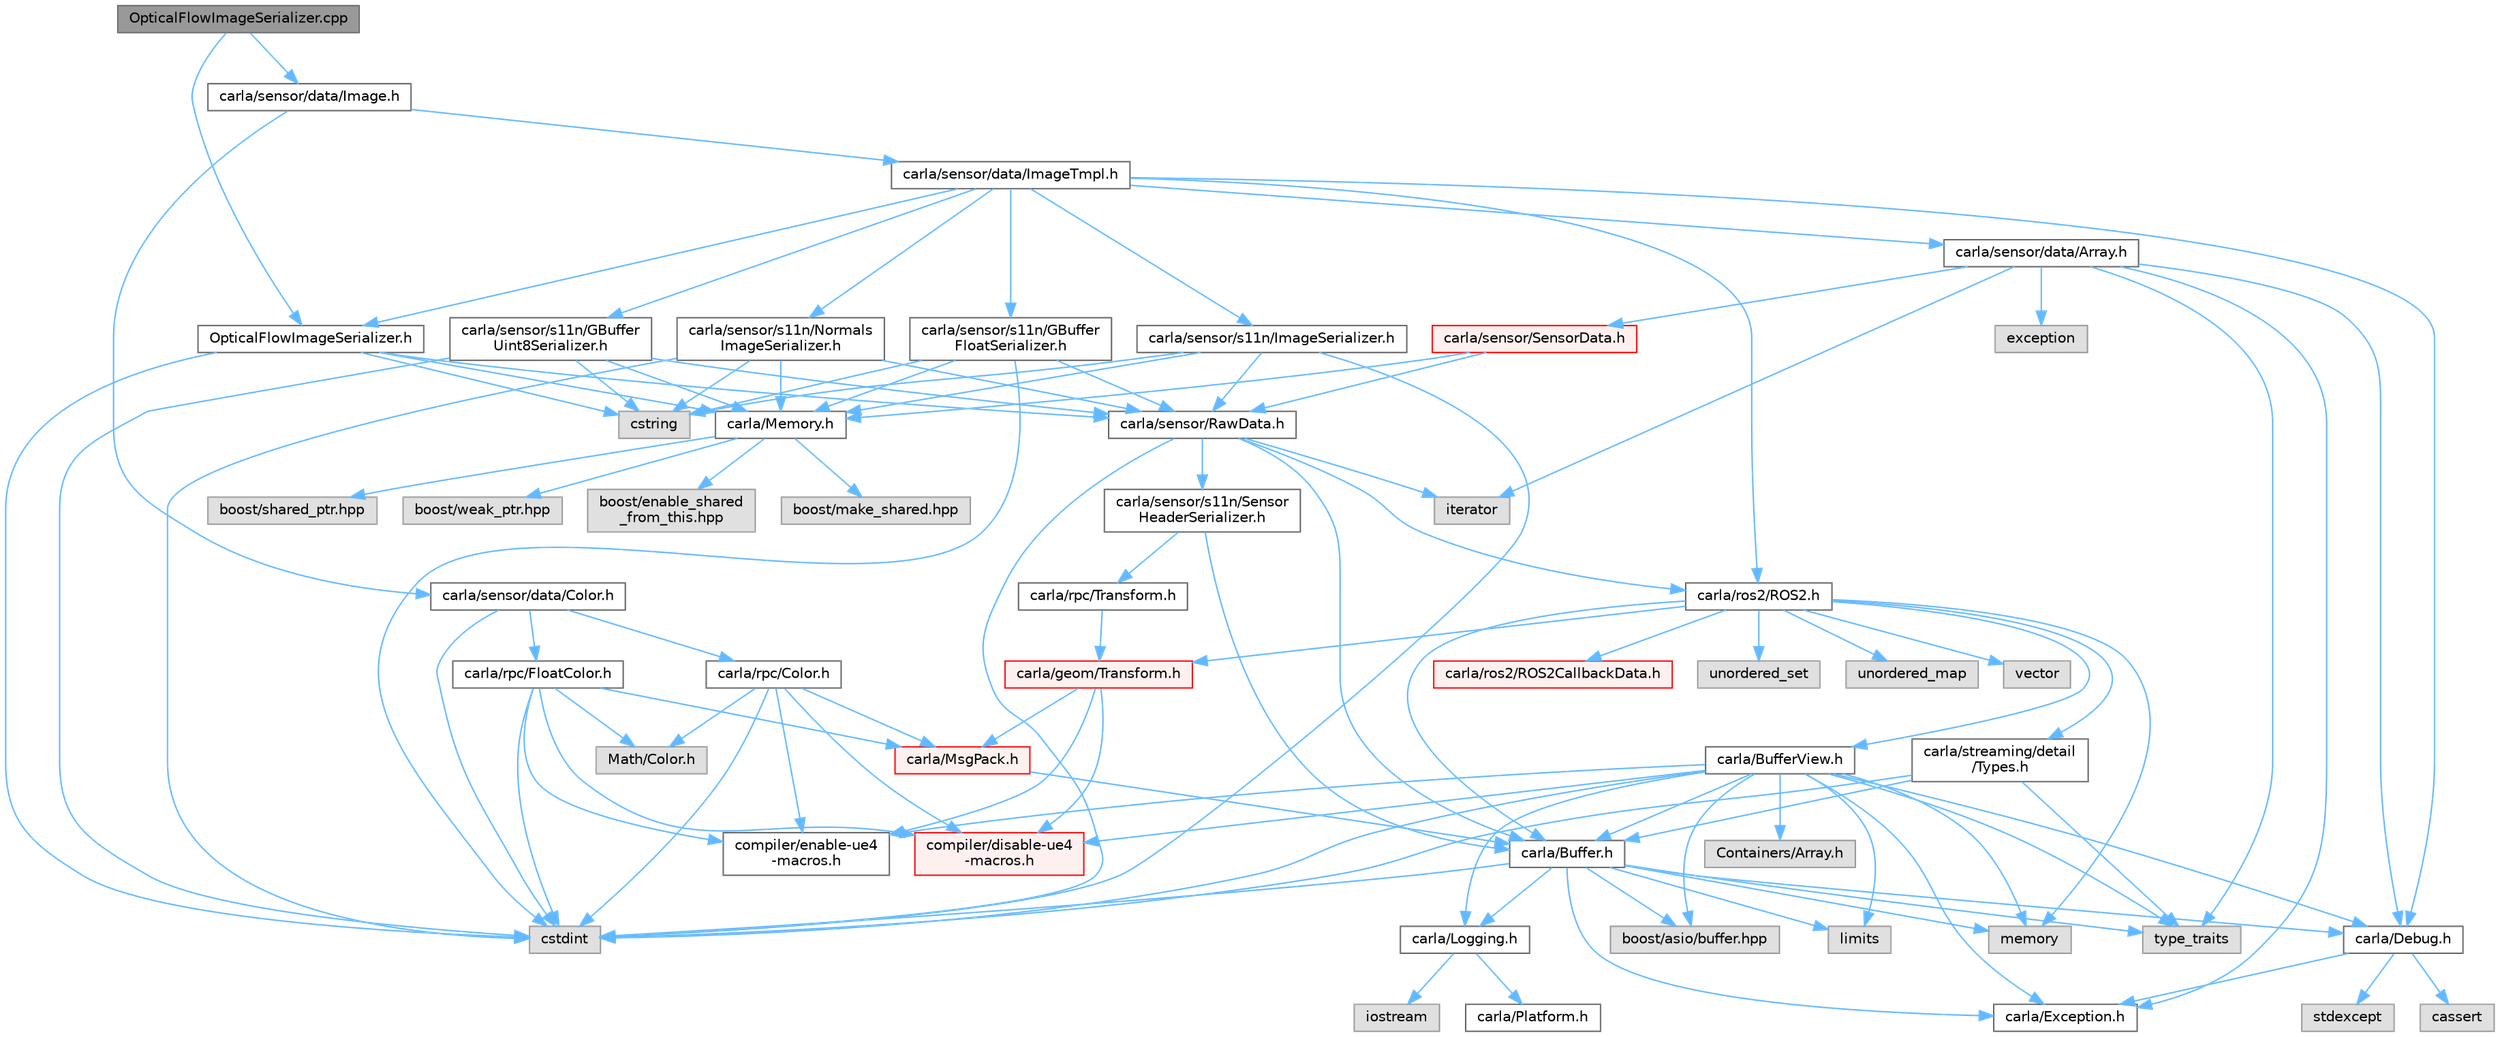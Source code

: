 digraph "OpticalFlowImageSerializer.cpp"
{
 // INTERACTIVE_SVG=YES
 // LATEX_PDF_SIZE
  bgcolor="transparent";
  edge [fontname=Helvetica,fontsize=10,labelfontname=Helvetica,labelfontsize=10];
  node [fontname=Helvetica,fontsize=10,shape=box,height=0.2,width=0.4];
  Node1 [id="Node000001",label="OpticalFlowImageSerializer.cpp",height=0.2,width=0.4,color="gray40", fillcolor="grey60", style="filled", fontcolor="black",tooltip=" "];
  Node1 -> Node2 [id="edge1_Node000001_Node000002",color="steelblue1",style="solid",tooltip=" "];
  Node2 [id="Node000002",label="OpticalFlowImageSerializer.h",height=0.2,width=0.4,color="grey40", fillcolor="white", style="filled",URL="$dd/d8a/OpticalFlowImageSerializer_8h.html",tooltip=" "];
  Node2 -> Node3 [id="edge2_Node000002_Node000003",color="steelblue1",style="solid",tooltip=" "];
  Node3 [id="Node000003",label="carla/Memory.h",height=0.2,width=0.4,color="grey40", fillcolor="white", style="filled",URL="$de/d5c/Memory_8h.html",tooltip=" "];
  Node3 -> Node4 [id="edge3_Node000003_Node000004",color="steelblue1",style="solid",tooltip=" "];
  Node4 [id="Node000004",label="boost/enable_shared\l_from_this.hpp",height=0.2,width=0.4,color="grey60", fillcolor="#E0E0E0", style="filled",tooltip=" "];
  Node3 -> Node5 [id="edge4_Node000003_Node000005",color="steelblue1",style="solid",tooltip=" "];
  Node5 [id="Node000005",label="boost/make_shared.hpp",height=0.2,width=0.4,color="grey60", fillcolor="#E0E0E0", style="filled",tooltip=" "];
  Node3 -> Node6 [id="edge5_Node000003_Node000006",color="steelblue1",style="solid",tooltip=" "];
  Node6 [id="Node000006",label="boost/shared_ptr.hpp",height=0.2,width=0.4,color="grey60", fillcolor="#E0E0E0", style="filled",tooltip=" "];
  Node3 -> Node7 [id="edge6_Node000003_Node000007",color="steelblue1",style="solid",tooltip=" "];
  Node7 [id="Node000007",label="boost/weak_ptr.hpp",height=0.2,width=0.4,color="grey60", fillcolor="#E0E0E0", style="filled",tooltip=" "];
  Node2 -> Node8 [id="edge7_Node000002_Node000008",color="steelblue1",style="solid",tooltip=" "];
  Node8 [id="Node000008",label="carla/sensor/RawData.h",height=0.2,width=0.4,color="grey40", fillcolor="white", style="filled",URL="$dc/d62/RawData_8h.html",tooltip=" "];
  Node8 -> Node9 [id="edge8_Node000008_Node000009",color="steelblue1",style="solid",tooltip=" "];
  Node9 [id="Node000009",label="carla/Buffer.h",height=0.2,width=0.4,color="grey40", fillcolor="white", style="filled",URL="$d2/dda/carla_2Buffer_8h.html",tooltip=" "];
  Node9 -> Node10 [id="edge9_Node000009_Node000010",color="steelblue1",style="solid",tooltip=" "];
  Node10 [id="Node000010",label="carla/Debug.h",height=0.2,width=0.4,color="grey40", fillcolor="white", style="filled",URL="$d4/deb/Debug_8h.html",tooltip=" "];
  Node10 -> Node11 [id="edge10_Node000010_Node000011",color="steelblue1",style="solid",tooltip=" "];
  Node11 [id="Node000011",label="carla/Exception.h",height=0.2,width=0.4,color="grey40", fillcolor="white", style="filled",URL="$d8/d8a/Exception_8h.html",tooltip=" "];
  Node10 -> Node12 [id="edge11_Node000010_Node000012",color="steelblue1",style="solid",tooltip=" "];
  Node12 [id="Node000012",label="stdexcept",height=0.2,width=0.4,color="grey60", fillcolor="#E0E0E0", style="filled",tooltip=" "];
  Node10 -> Node13 [id="edge12_Node000010_Node000013",color="steelblue1",style="solid",tooltip=" "];
  Node13 [id="Node000013",label="cassert",height=0.2,width=0.4,color="grey60", fillcolor="#E0E0E0", style="filled",tooltip=" "];
  Node9 -> Node11 [id="edge13_Node000009_Node000011",color="steelblue1",style="solid",tooltip=" "];
  Node9 -> Node14 [id="edge14_Node000009_Node000014",color="steelblue1",style="solid",tooltip=" "];
  Node14 [id="Node000014",label="carla/Logging.h",height=0.2,width=0.4,color="grey40", fillcolor="white", style="filled",URL="$de/d87/Logging_8h.html",tooltip=" "];
  Node14 -> Node15 [id="edge15_Node000014_Node000015",color="steelblue1",style="solid",tooltip=" "];
  Node15 [id="Node000015",label="carla/Platform.h",height=0.2,width=0.4,color="grey40", fillcolor="white", style="filled",URL="$d9/dd0/Platform_8h.html",tooltip=" "];
  Node14 -> Node16 [id="edge16_Node000014_Node000016",color="steelblue1",style="solid",tooltip=" "];
  Node16 [id="Node000016",label="iostream",height=0.2,width=0.4,color="grey60", fillcolor="#E0E0E0", style="filled",tooltip=" "];
  Node9 -> Node17 [id="edge17_Node000009_Node000017",color="steelblue1",style="solid",tooltip=" "];
  Node17 [id="Node000017",label="boost/asio/buffer.hpp",height=0.2,width=0.4,color="grey60", fillcolor="#E0E0E0", style="filled",tooltip=" "];
  Node9 -> Node18 [id="edge18_Node000009_Node000018",color="steelblue1",style="solid",tooltip=" "];
  Node18 [id="Node000018",label="cstdint",height=0.2,width=0.4,color="grey60", fillcolor="#E0E0E0", style="filled",tooltip=" "];
  Node9 -> Node19 [id="edge19_Node000009_Node000019",color="steelblue1",style="solid",tooltip=" "];
  Node19 [id="Node000019",label="limits",height=0.2,width=0.4,color="grey60", fillcolor="#E0E0E0", style="filled",tooltip=" "];
  Node9 -> Node20 [id="edge20_Node000009_Node000020",color="steelblue1",style="solid",tooltip=" "];
  Node20 [id="Node000020",label="memory",height=0.2,width=0.4,color="grey60", fillcolor="#E0E0E0", style="filled",tooltip=" "];
  Node9 -> Node21 [id="edge21_Node000009_Node000021",color="steelblue1",style="solid",tooltip=" "];
  Node21 [id="Node000021",label="type_traits",height=0.2,width=0.4,color="grey60", fillcolor="#E0E0E0", style="filled",tooltip=" "];
  Node8 -> Node22 [id="edge22_Node000008_Node000022",color="steelblue1",style="solid",tooltip=" "];
  Node22 [id="Node000022",label="carla/sensor/s11n/Sensor\lHeaderSerializer.h",height=0.2,width=0.4,color="grey40", fillcolor="white", style="filled",URL="$dd/da9/SensorHeaderSerializer_8h.html",tooltip=" "];
  Node22 -> Node9 [id="edge23_Node000022_Node000009",color="steelblue1",style="solid",tooltip=" "];
  Node22 -> Node23 [id="edge24_Node000022_Node000023",color="steelblue1",style="solid",tooltip=" "];
  Node23 [id="Node000023",label="carla/rpc/Transform.h",height=0.2,width=0.4,color="grey40", fillcolor="white", style="filled",URL="$df/d36/rpc_2Transform_8h.html",tooltip=" "];
  Node23 -> Node24 [id="edge25_Node000023_Node000024",color="steelblue1",style="solid",tooltip=" "];
  Node24 [id="Node000024",label="carla/geom/Transform.h",height=0.2,width=0.4,color="red", fillcolor="#FFF0F0", style="filled",URL="$de/d17/geom_2Transform_8h.html",tooltip=" "];
  Node24 -> Node25 [id="edge26_Node000024_Node000025",color="steelblue1",style="solid",tooltip=" "];
  Node25 [id="Node000025",label="carla/MsgPack.h",height=0.2,width=0.4,color="red", fillcolor="#FFF0F0", style="filled",URL="$d9/d6f/MsgPack_8h.html",tooltip=" "];
  Node25 -> Node9 [id="edge27_Node000025_Node000009",color="steelblue1",style="solid",tooltip=" "];
  Node24 -> Node33 [id="edge28_Node000024_Node000033",color="steelblue1",style="solid",tooltip=" "];
  Node33 [id="Node000033",label="compiler/enable-ue4\l-macros.h",height=0.2,width=0.4,color="grey40", fillcolor="white", style="filled",URL="$d9/da2/enable-ue4-macros_8h.html",tooltip=" "];
  Node24 -> Node35 [id="edge29_Node000024_Node000035",color="steelblue1",style="solid",tooltip=" "];
  Node35 [id="Node000035",label="compiler/disable-ue4\l-macros.h",height=0.2,width=0.4,color="red", fillcolor="#FFF0F0", style="filled",URL="$d2/d02/disable-ue4-macros_8h.html",tooltip=" "];
  Node8 -> Node43 [id="edge30_Node000008_Node000043",color="steelblue1",style="solid",tooltip=" "];
  Node43 [id="Node000043",label="carla/ros2/ROS2.h",height=0.2,width=0.4,color="grey40", fillcolor="white", style="filled",URL="$da/db8/ROS2_8h.html",tooltip=" "];
  Node43 -> Node9 [id="edge31_Node000043_Node000009",color="steelblue1",style="solid",tooltip=" "];
  Node43 -> Node44 [id="edge32_Node000043_Node000044",color="steelblue1",style="solid",tooltip=" "];
  Node44 [id="Node000044",label="carla/BufferView.h",height=0.2,width=0.4,color="grey40", fillcolor="white", style="filled",URL="$d8/dee/BufferView_8h.html",tooltip=" "];
  Node44 -> Node9 [id="edge33_Node000044_Node000009",color="steelblue1",style="solid",tooltip=" "];
  Node44 -> Node10 [id="edge34_Node000044_Node000010",color="steelblue1",style="solid",tooltip=" "];
  Node44 -> Node11 [id="edge35_Node000044_Node000011",color="steelblue1",style="solid",tooltip=" "];
  Node44 -> Node14 [id="edge36_Node000044_Node000014",color="steelblue1",style="solid",tooltip=" "];
  Node44 -> Node17 [id="edge37_Node000044_Node000017",color="steelblue1",style="solid",tooltip=" "];
  Node44 -> Node18 [id="edge38_Node000044_Node000018",color="steelblue1",style="solid",tooltip=" "];
  Node44 -> Node19 [id="edge39_Node000044_Node000019",color="steelblue1",style="solid",tooltip=" "];
  Node44 -> Node20 [id="edge40_Node000044_Node000020",color="steelblue1",style="solid",tooltip=" "];
  Node44 -> Node21 [id="edge41_Node000044_Node000021",color="steelblue1",style="solid",tooltip=" "];
  Node44 -> Node33 [id="edge42_Node000044_Node000033",color="steelblue1",style="solid",tooltip=" "];
  Node44 -> Node45 [id="edge43_Node000044_Node000045",color="steelblue1",style="solid",tooltip=" "];
  Node45 [id="Node000045",label="Containers/Array.h",height=0.2,width=0.4,color="grey60", fillcolor="#E0E0E0", style="filled",tooltip=" "];
  Node44 -> Node35 [id="edge44_Node000044_Node000035",color="steelblue1",style="solid",tooltip=" "];
  Node43 -> Node24 [id="edge45_Node000043_Node000024",color="steelblue1",style="solid",tooltip=" "];
  Node43 -> Node46 [id="edge46_Node000043_Node000046",color="steelblue1",style="solid",tooltip=" "];
  Node46 [id="Node000046",label="carla/ros2/ROS2CallbackData.h",height=0.2,width=0.4,color="red", fillcolor="#FFF0F0", style="filled",URL="$d2/d6c/ROS2CallbackData_8h.html",tooltip=" "];
  Node43 -> Node48 [id="edge47_Node000043_Node000048",color="steelblue1",style="solid",tooltip=" "];
  Node48 [id="Node000048",label="carla/streaming/detail\l/Types.h",height=0.2,width=0.4,color="grey40", fillcolor="white", style="filled",URL="$d7/df8/Types_8h.html",tooltip=" "];
  Node48 -> Node9 [id="edge48_Node000048_Node000009",color="steelblue1",style="solid",tooltip=" "];
  Node48 -> Node18 [id="edge49_Node000048_Node000018",color="steelblue1",style="solid",tooltip=" "];
  Node48 -> Node21 [id="edge50_Node000048_Node000021",color="steelblue1",style="solid",tooltip=" "];
  Node43 -> Node49 [id="edge51_Node000043_Node000049",color="steelblue1",style="solid",tooltip=" "];
  Node49 [id="Node000049",label="unordered_set",height=0.2,width=0.4,color="grey60", fillcolor="#E0E0E0", style="filled",tooltip=" "];
  Node43 -> Node50 [id="edge52_Node000043_Node000050",color="steelblue1",style="solid",tooltip=" "];
  Node50 [id="Node000050",label="unordered_map",height=0.2,width=0.4,color="grey60", fillcolor="#E0E0E0", style="filled",tooltip=" "];
  Node43 -> Node20 [id="edge53_Node000043_Node000020",color="steelblue1",style="solid",tooltip=" "];
  Node43 -> Node51 [id="edge54_Node000043_Node000051",color="steelblue1",style="solid",tooltip=" "];
  Node51 [id="Node000051",label="vector",height=0.2,width=0.4,color="grey60", fillcolor="#E0E0E0", style="filled",tooltip=" "];
  Node8 -> Node18 [id="edge55_Node000008_Node000018",color="steelblue1",style="solid",tooltip=" "];
  Node8 -> Node52 [id="edge56_Node000008_Node000052",color="steelblue1",style="solid",tooltip=" "];
  Node52 [id="Node000052",label="iterator",height=0.2,width=0.4,color="grey60", fillcolor="#E0E0E0", style="filled",tooltip=" "];
  Node2 -> Node18 [id="edge57_Node000002_Node000018",color="steelblue1",style="solid",tooltip=" "];
  Node2 -> Node53 [id="edge58_Node000002_Node000053",color="steelblue1",style="solid",tooltip=" "];
  Node53 [id="Node000053",label="cstring",height=0.2,width=0.4,color="grey60", fillcolor="#E0E0E0", style="filled",tooltip=" "];
  Node1 -> Node54 [id="edge59_Node000001_Node000054",color="steelblue1",style="solid",tooltip=" "];
  Node54 [id="Node000054",label="carla/sensor/data/Image.h",height=0.2,width=0.4,color="grey40", fillcolor="white", style="filled",URL="$da/d9b/sensor_2data_2Image_8h.html",tooltip=" "];
  Node54 -> Node55 [id="edge60_Node000054_Node000055",color="steelblue1",style="solid",tooltip=" "];
  Node55 [id="Node000055",label="carla/sensor/data/Color.h",height=0.2,width=0.4,color="grey40", fillcolor="white", style="filled",URL="$db/d51/sensor_2data_2Color_8h.html",tooltip=" "];
  Node55 -> Node56 [id="edge61_Node000055_Node000056",color="steelblue1",style="solid",tooltip=" "];
  Node56 [id="Node000056",label="carla/rpc/Color.h",height=0.2,width=0.4,color="grey40", fillcolor="white", style="filled",URL="$d6/d74/rpc_2Color_8h.html",tooltip=" "];
  Node56 -> Node25 [id="edge62_Node000056_Node000025",color="steelblue1",style="solid",tooltip=" "];
  Node56 -> Node18 [id="edge63_Node000056_Node000018",color="steelblue1",style="solid",tooltip=" "];
  Node56 -> Node33 [id="edge64_Node000056_Node000033",color="steelblue1",style="solid",tooltip=" "];
  Node56 -> Node57 [id="edge65_Node000056_Node000057",color="steelblue1",style="solid",tooltip=" "];
  Node57 [id="Node000057",label="Math/Color.h",height=0.2,width=0.4,color="grey60", fillcolor="#E0E0E0", style="filled",tooltip=" "];
  Node56 -> Node35 [id="edge66_Node000056_Node000035",color="steelblue1",style="solid",tooltip=" "];
  Node55 -> Node58 [id="edge67_Node000055_Node000058",color="steelblue1",style="solid",tooltip=" "];
  Node58 [id="Node000058",label="carla/rpc/FloatColor.h",height=0.2,width=0.4,color="grey40", fillcolor="white", style="filled",URL="$d1/d09/FloatColor_8h.html",tooltip=" "];
  Node58 -> Node25 [id="edge68_Node000058_Node000025",color="steelblue1",style="solid",tooltip=" "];
  Node58 -> Node18 [id="edge69_Node000058_Node000018",color="steelblue1",style="solid",tooltip=" "];
  Node58 -> Node33 [id="edge70_Node000058_Node000033",color="steelblue1",style="solid",tooltip=" "];
  Node58 -> Node57 [id="edge71_Node000058_Node000057",color="steelblue1",style="solid",tooltip=" "];
  Node58 -> Node35 [id="edge72_Node000058_Node000035",color="steelblue1",style="solid",tooltip=" "];
  Node55 -> Node18 [id="edge73_Node000055_Node000018",color="steelblue1",style="solid",tooltip=" "];
  Node54 -> Node59 [id="edge74_Node000054_Node000059",color="steelblue1",style="solid",tooltip=" "];
  Node59 [id="Node000059",label="carla/sensor/data/ImageTmpl.h",height=0.2,width=0.4,color="grey40", fillcolor="white", style="filled",URL="$d5/dca/ImageTmpl_8h.html",tooltip=" "];
  Node59 -> Node10 [id="edge75_Node000059_Node000010",color="steelblue1",style="solid",tooltip=" "];
  Node59 -> Node60 [id="edge76_Node000059_Node000060",color="steelblue1",style="solid",tooltip=" "];
  Node60 [id="Node000060",label="carla/sensor/data/Array.h",height=0.2,width=0.4,color="grey40", fillcolor="white", style="filled",URL="$df/dd0/Array_8h.html",tooltip=" "];
  Node60 -> Node10 [id="edge77_Node000060_Node000010",color="steelblue1",style="solid",tooltip=" "];
  Node60 -> Node11 [id="edge78_Node000060_Node000011",color="steelblue1",style="solid",tooltip=" "];
  Node60 -> Node61 [id="edge79_Node000060_Node000061",color="steelblue1",style="solid",tooltip=" "];
  Node61 [id="Node000061",label="carla/sensor/SensorData.h",height=0.2,width=0.4,color="red", fillcolor="#FFF0F0", style="filled",URL="$d0/d07/SensorData_8h.html",tooltip=" "];
  Node61 -> Node3 [id="edge80_Node000061_Node000003",color="steelblue1",style="solid",tooltip=" "];
  Node61 -> Node8 [id="edge81_Node000061_Node000008",color="steelblue1",style="solid",tooltip=" "];
  Node60 -> Node65 [id="edge82_Node000060_Node000065",color="steelblue1",style="solid",tooltip=" "];
  Node65 [id="Node000065",label="exception",height=0.2,width=0.4,color="grey60", fillcolor="#E0E0E0", style="filled",tooltip=" "];
  Node60 -> Node52 [id="edge83_Node000060_Node000052",color="steelblue1",style="solid",tooltip=" "];
  Node60 -> Node21 [id="edge84_Node000060_Node000021",color="steelblue1",style="solid",tooltip=" "];
  Node59 -> Node66 [id="edge85_Node000059_Node000066",color="steelblue1",style="solid",tooltip=" "];
  Node66 [id="Node000066",label="carla/sensor/s11n/ImageSerializer.h",height=0.2,width=0.4,color="grey40", fillcolor="white", style="filled",URL="$de/dbf/ImageSerializer_8h.html",tooltip=" "];
  Node66 -> Node3 [id="edge86_Node000066_Node000003",color="steelblue1",style="solid",tooltip=" "];
  Node66 -> Node8 [id="edge87_Node000066_Node000008",color="steelblue1",style="solid",tooltip=" "];
  Node66 -> Node18 [id="edge88_Node000066_Node000018",color="steelblue1",style="solid",tooltip=" "];
  Node66 -> Node53 [id="edge89_Node000066_Node000053",color="steelblue1",style="solid",tooltip=" "];
  Node59 -> Node2 [id="edge90_Node000059_Node000002",color="steelblue1",style="solid",tooltip=" "];
  Node59 -> Node67 [id="edge91_Node000059_Node000067",color="steelblue1",style="solid",tooltip=" "];
  Node67 [id="Node000067",label="carla/sensor/s11n/GBuffer\lUint8Serializer.h",height=0.2,width=0.4,color="grey40", fillcolor="white", style="filled",URL="$d4/d68/GBufferUint8Serializer_8h.html",tooltip=" "];
  Node67 -> Node3 [id="edge92_Node000067_Node000003",color="steelblue1",style="solid",tooltip=" "];
  Node67 -> Node8 [id="edge93_Node000067_Node000008",color="steelblue1",style="solid",tooltip=" "];
  Node67 -> Node18 [id="edge94_Node000067_Node000018",color="steelblue1",style="solid",tooltip=" "];
  Node67 -> Node53 [id="edge95_Node000067_Node000053",color="steelblue1",style="solid",tooltip=" "];
  Node59 -> Node68 [id="edge96_Node000059_Node000068",color="steelblue1",style="solid",tooltip=" "];
  Node68 [id="Node000068",label="carla/sensor/s11n/GBuffer\lFloatSerializer.h",height=0.2,width=0.4,color="grey40", fillcolor="white", style="filled",URL="$d8/d61/GBufferFloatSerializer_8h.html",tooltip=" "];
  Node68 -> Node3 [id="edge97_Node000068_Node000003",color="steelblue1",style="solid",tooltip=" "];
  Node68 -> Node8 [id="edge98_Node000068_Node000008",color="steelblue1",style="solid",tooltip=" "];
  Node68 -> Node18 [id="edge99_Node000068_Node000018",color="steelblue1",style="solid",tooltip=" "];
  Node68 -> Node53 [id="edge100_Node000068_Node000053",color="steelblue1",style="solid",tooltip=" "];
  Node59 -> Node69 [id="edge101_Node000059_Node000069",color="steelblue1",style="solid",tooltip=" "];
  Node69 [id="Node000069",label="carla/sensor/s11n/Normals\lImageSerializer.h",height=0.2,width=0.4,color="grey40", fillcolor="white", style="filled",URL="$dd/d9f/NormalsImageSerializer_8h.html",tooltip=" "];
  Node69 -> Node3 [id="edge102_Node000069_Node000003",color="steelblue1",style="solid",tooltip=" "];
  Node69 -> Node8 [id="edge103_Node000069_Node000008",color="steelblue1",style="solid",tooltip=" "];
  Node69 -> Node18 [id="edge104_Node000069_Node000018",color="steelblue1",style="solid",tooltip=" "];
  Node69 -> Node53 [id="edge105_Node000069_Node000053",color="steelblue1",style="solid",tooltip=" "];
  Node59 -> Node43 [id="edge106_Node000059_Node000043",color="steelblue1",style="solid",tooltip=" "];
}
